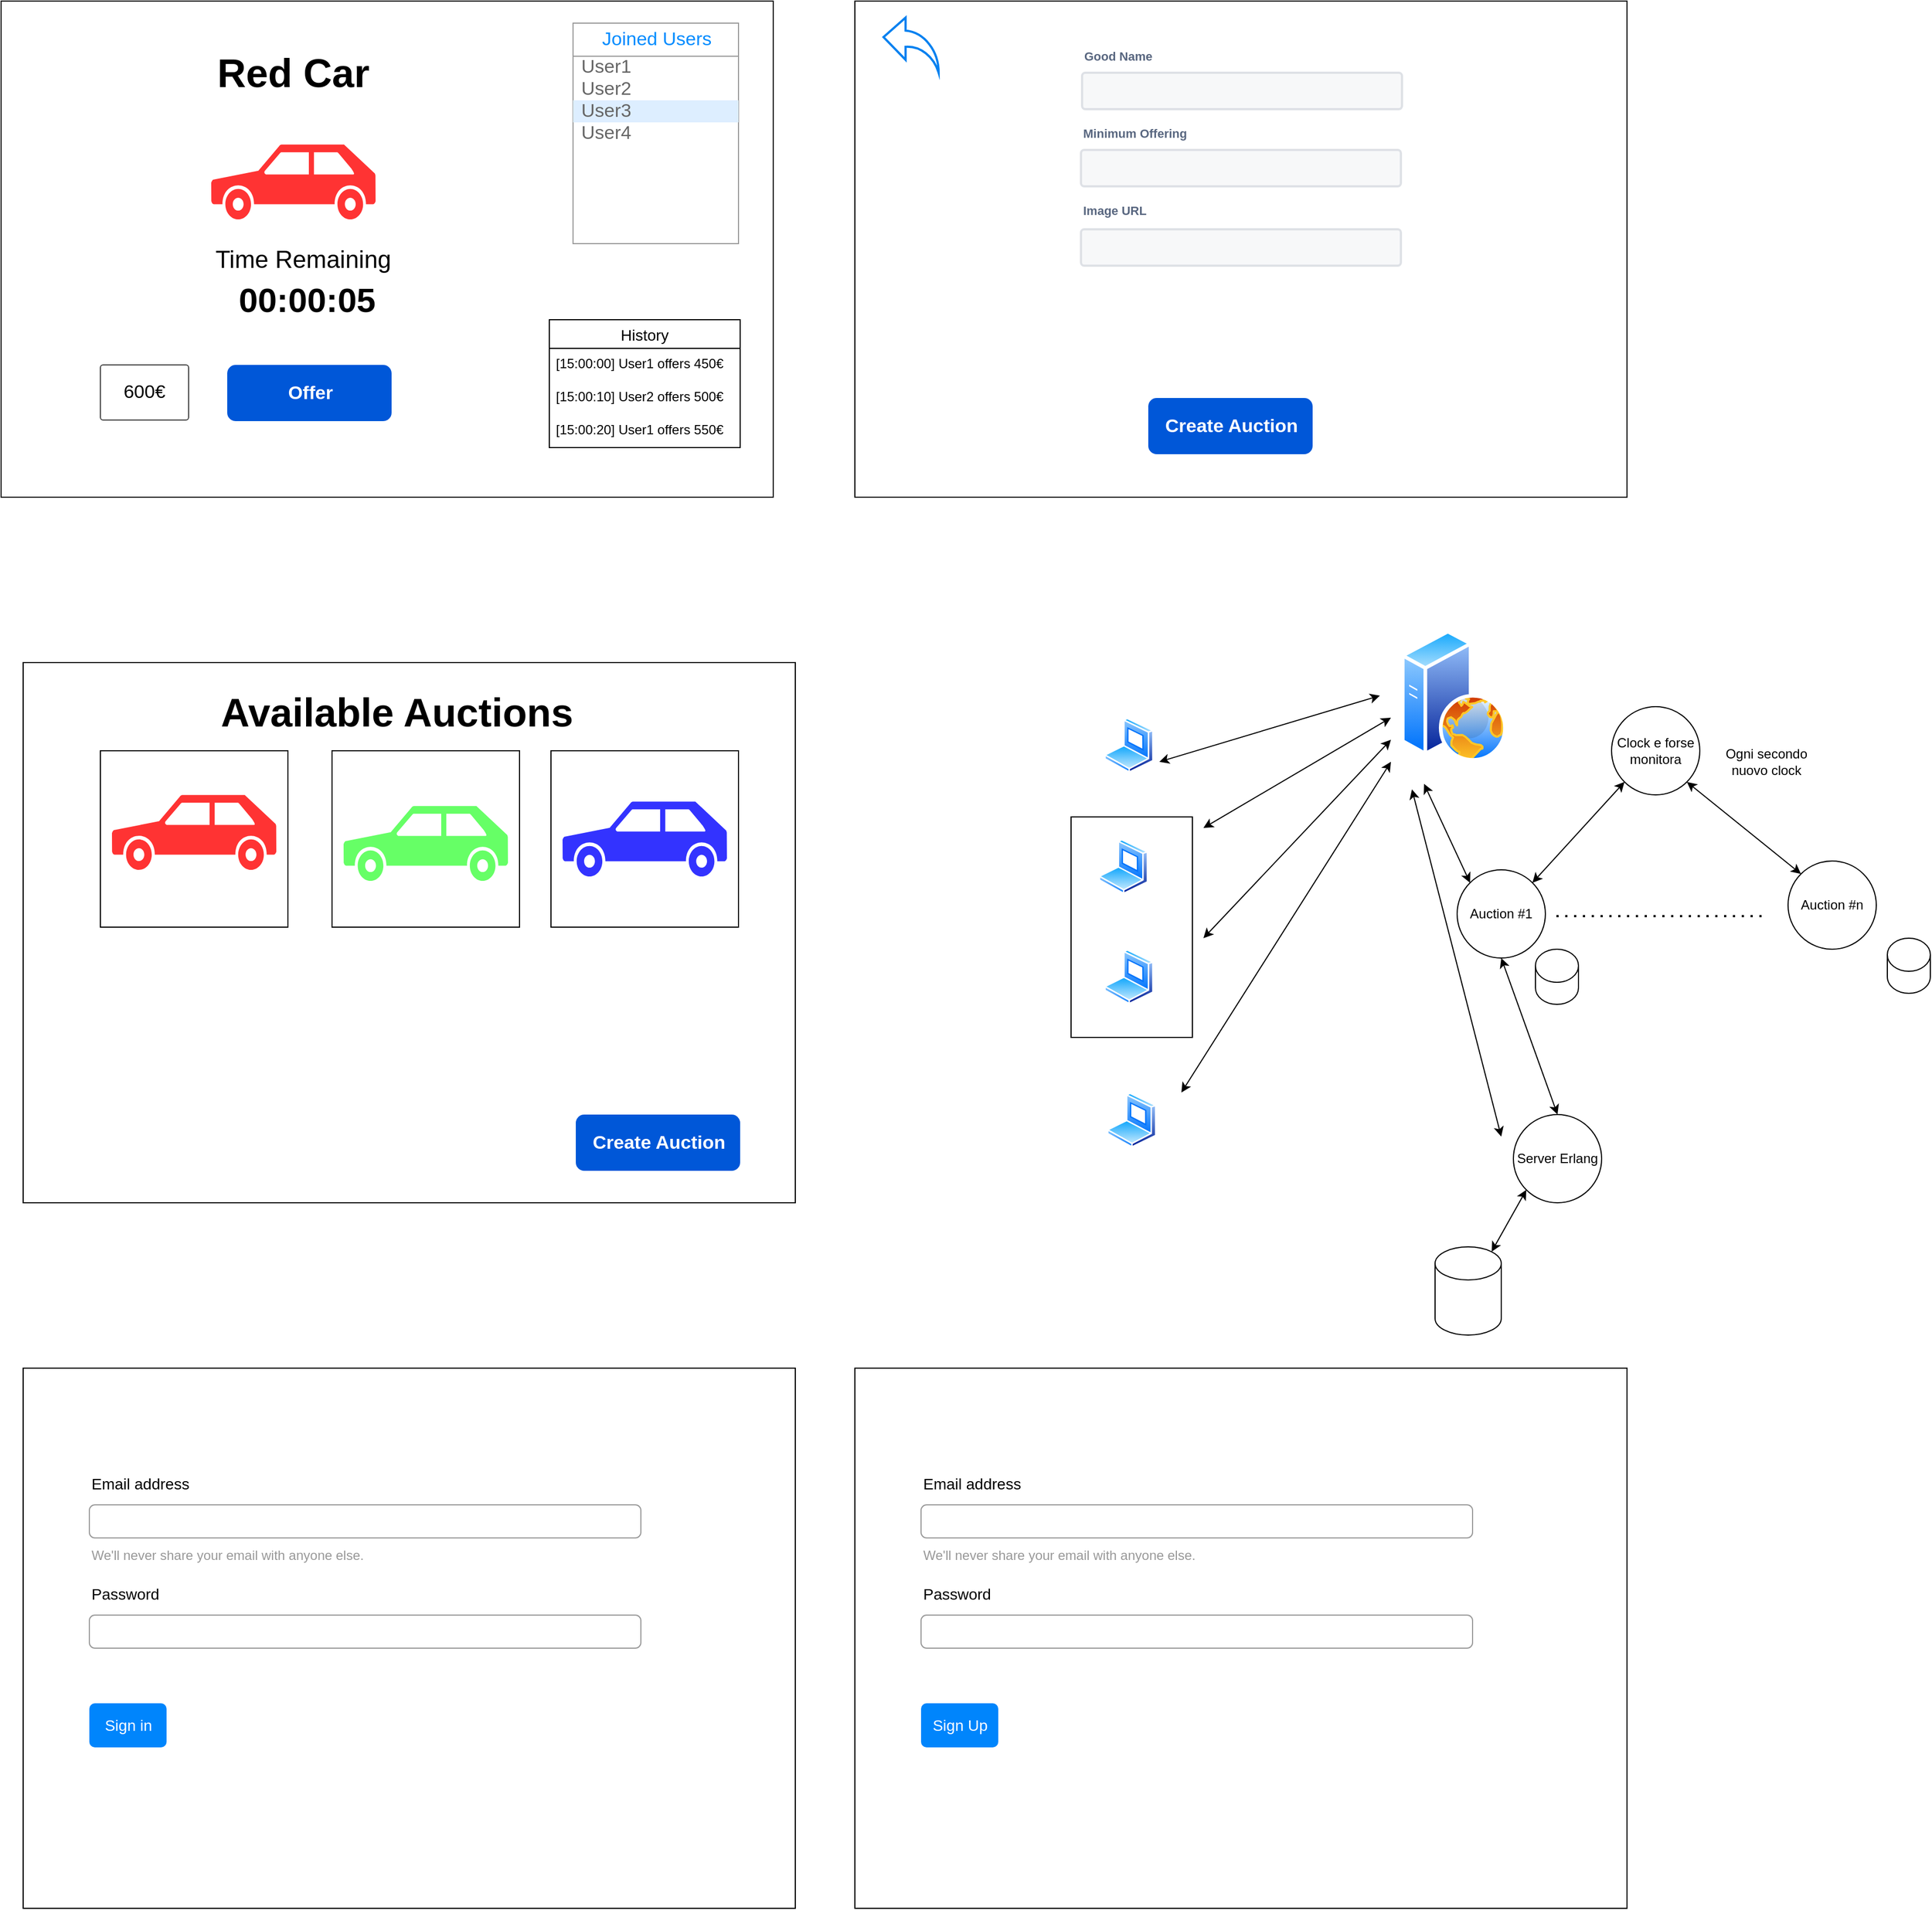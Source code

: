 <mxfile version="16.3.0" type="device"><diagram id="AAyC3lrXOzV0uvskXM_k" name="Page-1"><mxGraphModel dx="1346" dy="931" grid="1" gridSize="10" guides="1" tooltips="1" connect="1" arrows="1" fold="1" page="1" pageScale="1" pageWidth="827" pageHeight="1169" math="0" shadow="0"><root><mxCell id="0"/><mxCell id="1" parent="0"/><mxCell id="7mlAIiychvpbXb9Y0mKv-1" value="" style="rounded=0;whiteSpace=wrap;html=1;" parent="1" vertex="1"><mxGeometry x="180" y="180" width="700" height="450" as="geometry"/></mxCell><mxCell id="7mlAIiychvpbXb9Y0mKv-38" value="" style="strokeWidth=1;shadow=0;dashed=0;align=center;html=1;shape=mxgraph.mockup.forms.rrect;rSize=0;strokeColor=#999999;fillColor=#ffffff;" parent="1" vertex="1"><mxGeometry x="698.5" y="200" width="150" height="200" as="geometry"/></mxCell><mxCell id="7mlAIiychvpbXb9Y0mKv-39" value="Joined Users" style="strokeWidth=1;shadow=0;dashed=0;align=center;html=1;shape=mxgraph.mockup.forms.rrect;rSize=0;strokeColor=#999999;fontColor=#008cff;fontSize=17;fillColor=#ffffff;resizeWidth=1;" parent="7mlAIiychvpbXb9Y0mKv-38" vertex="1"><mxGeometry width="150" height="30" relative="1" as="geometry"/></mxCell><mxCell id="7mlAIiychvpbXb9Y0mKv-40" value="User1" style="strokeWidth=1;shadow=0;dashed=0;align=center;html=1;shape=mxgraph.mockup.forms.anchor;fontSize=17;fontColor=#666666;align=left;spacingLeft=5;resizeWidth=1;" parent="7mlAIiychvpbXb9Y0mKv-38" vertex="1"><mxGeometry width="150" height="20" relative="1" as="geometry"><mxPoint y="30" as="offset"/></mxGeometry></mxCell><mxCell id="7mlAIiychvpbXb9Y0mKv-41" value="User2" style="strokeWidth=1;shadow=0;dashed=0;align=center;html=1;shape=mxgraph.mockup.forms.anchor;fontSize=17;fontColor=#666666;align=left;spacingLeft=5;resizeWidth=1;" parent="7mlAIiychvpbXb9Y0mKv-38" vertex="1"><mxGeometry width="150" height="20" relative="1" as="geometry"><mxPoint y="50" as="offset"/></mxGeometry></mxCell><mxCell id="7mlAIiychvpbXb9Y0mKv-42" value="User3" style="strokeWidth=1;shadow=0;dashed=0;align=center;html=1;shape=mxgraph.mockup.forms.rrect;rSize=0;fontSize=17;fontColor=#666666;align=left;spacingLeft=5;fillColor=#ddeeff;strokeColor=none;resizeWidth=1;" parent="7mlAIiychvpbXb9Y0mKv-38" vertex="1"><mxGeometry width="150" height="20" relative="1" as="geometry"><mxPoint y="70" as="offset"/></mxGeometry></mxCell><mxCell id="7mlAIiychvpbXb9Y0mKv-43" value="User4" style="strokeWidth=1;shadow=0;dashed=0;align=center;html=1;shape=mxgraph.mockup.forms.anchor;fontSize=17;fontColor=#666666;align=left;spacingLeft=5;resizeWidth=1;" parent="7mlAIiychvpbXb9Y0mKv-38" vertex="1"><mxGeometry width="150" height="20" relative="1" as="geometry"><mxPoint y="90" as="offset"/></mxGeometry></mxCell><mxCell id="7mlAIiychvpbXb9Y0mKv-46" value="History" style="swimlane;fontStyle=0;childLayout=stackLayout;horizontal=1;startSize=26;horizontalStack=0;resizeParent=1;resizeParentMax=0;resizeLast=0;collapsible=1;marginBottom=0;align=center;fontSize=14;" parent="1" vertex="1"><mxGeometry x="677" y="469" width="173" height="116" as="geometry"/></mxCell><mxCell id="7mlAIiychvpbXb9Y0mKv-47" value="[15:00:00] User1 offers 450€" style="text;strokeColor=none;fillColor=none;spacingLeft=4;spacingRight=4;overflow=hidden;rotatable=0;points=[[0,0.5],[1,0.5]];portConstraint=eastwest;fontSize=12;" parent="7mlAIiychvpbXb9Y0mKv-46" vertex="1"><mxGeometry y="26" width="173" height="30" as="geometry"/></mxCell><mxCell id="7mlAIiychvpbXb9Y0mKv-48" value="[15:00:10] User2 offers 500€" style="text;strokeColor=none;fillColor=none;spacingLeft=4;spacingRight=4;overflow=hidden;rotatable=0;points=[[0,0.5],[1,0.5]];portConstraint=eastwest;fontSize=12;" parent="7mlAIiychvpbXb9Y0mKv-46" vertex="1"><mxGeometry y="56" width="173" height="30" as="geometry"/></mxCell><mxCell id="7mlAIiychvpbXb9Y0mKv-49" value="[15:00:20] User1 offers 550€" style="text;strokeColor=none;fillColor=none;spacingLeft=4;spacingRight=4;overflow=hidden;rotatable=0;points=[[0,0.5],[1,0.5]];portConstraint=eastwest;fontSize=12;" parent="7mlAIiychvpbXb9Y0mKv-46" vertex="1"><mxGeometry y="86" width="173" height="30" as="geometry"/></mxCell><mxCell id="7mlAIiychvpbXb9Y0mKv-50" value="" style="shape=mxgraph.signs.transportation.car_3;html=1;pointerEvents=1;fillColor=#FF3333;strokeColor=none;verticalLabelPosition=bottom;verticalAlign=top;align=center;" parent="1" vertex="1"><mxGeometry x="370.5" y="310" width="149" height="68" as="geometry"/></mxCell><mxCell id="7mlAIiychvpbXb9Y0mKv-51" value="&lt;b&gt;&lt;font style=&quot;font-size: 36px&quot;&gt;Red Car&lt;/font&gt;&lt;/b&gt;" style="text;html=1;strokeColor=none;fillColor=none;align=center;verticalAlign=middle;whiteSpace=wrap;rounded=0;" parent="1" vertex="1"><mxGeometry x="360" y="210" width="170" height="70" as="geometry"/></mxCell><mxCell id="7mlAIiychvpbXb9Y0mKv-52" value="Time Remaining" style="text;html=1;strokeColor=none;fillColor=none;align=center;verticalAlign=middle;whiteSpace=wrap;rounded=0;fontSize=22;" parent="1" vertex="1"><mxGeometry x="370.5" y="400" width="166" height="30" as="geometry"/></mxCell><mxCell id="7mlAIiychvpbXb9Y0mKv-53" value="&lt;b&gt;&lt;font style=&quot;font-size: 31px&quot;&gt;00:00:05&lt;/font&gt;&lt;/b&gt;" style="text;html=1;strokeColor=none;fillColor=none;align=center;verticalAlign=middle;whiteSpace=wrap;rounded=0;fontSize=22;" parent="1" vertex="1"><mxGeometry x="385" y="420" width="145" height="61" as="geometry"/></mxCell><mxCell id="7mlAIiychvpbXb9Y0mKv-55" value="&lt;b&gt;&lt;font style=&quot;font-size: 17px&quot;&gt;Offer&lt;/font&gt;&lt;/b&gt;" style="rounded=1;fillColor=#0057D8;align=center;strokeColor=none;html=1;fontColor=#ffffff;fontSize=12;sketch=0;" parent="1" vertex="1"><mxGeometry x="385" y="510" width="149" height="51" as="geometry"/></mxCell><mxCell id="7mlAIiychvpbXb9Y0mKv-57" value="&lt;font style=&quot;font-size: 17px&quot;&gt;600€&lt;/font&gt;" style="strokeWidth=1;html=1;shadow=0;dashed=0;shape=mxgraph.ios.iTextInput;strokeColor=#444444;buttonText=;fontSize=8;whiteSpace=wrap;align=center;fillColor=none;" parent="1" vertex="1"><mxGeometry x="270" y="510" width="80" height="50" as="geometry"/></mxCell><mxCell id="7mlAIiychvpbXb9Y0mKv-58" value="" style="rounded=0;whiteSpace=wrap;html=1;" parent="1" vertex="1"><mxGeometry x="200" y="780" width="700" height="490" as="geometry"/></mxCell><mxCell id="7mlAIiychvpbXb9Y0mKv-83" value="" style="shape=mxgraph.signs.transportation.car_3;html=1;pointerEvents=1;fillColor=#FF3333;strokeColor=none;verticalLabelPosition=bottom;verticalAlign=top;align=center;" parent="1" vertex="1"><mxGeometry x="280.5" y="900" width="149" height="68" as="geometry"/></mxCell><mxCell id="7mlAIiychvpbXb9Y0mKv-85" value="" style="rounded=0;whiteSpace=wrap;html=1;fontSize=17;fillColor=none;" parent="1" vertex="1"><mxGeometry x="480" y="860" width="170" height="160" as="geometry"/></mxCell><mxCell id="7mlAIiychvpbXb9Y0mKv-88" value="" style="shape=mxgraph.signs.transportation.car_3;html=1;pointerEvents=1;fillColor=#66FF66;strokeColor=none;verticalLabelPosition=bottom;verticalAlign=top;align=center;" parent="1" vertex="1"><mxGeometry x="490.5" y="910" width="149" height="68" as="geometry"/></mxCell><mxCell id="7mlAIiychvpbXb9Y0mKv-89" value="&lt;b&gt;&lt;font style=&quot;font-size: 17px&quot;&gt;Create Auction&lt;/font&gt;&lt;/b&gt;" style="rounded=1;fillColor=#0057D8;align=center;strokeColor=none;html=1;fontColor=#ffffff;fontSize=12;sketch=0;" parent="1" vertex="1"><mxGeometry x="701" y="1190" width="149" height="51" as="geometry"/></mxCell><mxCell id="7mlAIiychvpbXb9Y0mKv-90" value="&lt;b&gt;&lt;font style=&quot;font-size: 36px&quot;&gt;Available Auctions&lt;/font&gt;&lt;/b&gt;" style="text;html=1;strokeColor=none;fillColor=none;align=center;verticalAlign=middle;whiteSpace=wrap;rounded=0;" parent="1" vertex="1"><mxGeometry x="377" y="790" width="324" height="70" as="geometry"/></mxCell><mxCell id="7mlAIiychvpbXb9Y0mKv-91" value="" style="rounded=0;whiteSpace=wrap;html=1;fontSize=17;fillColor=none;" parent="1" vertex="1"><mxGeometry x="678.5" y="860" width="170" height="160" as="geometry"/></mxCell><mxCell id="7mlAIiychvpbXb9Y0mKv-92" value="" style="shape=mxgraph.signs.transportation.car_3;html=1;pointerEvents=1;fillColor=#3333FF;strokeColor=none;verticalLabelPosition=bottom;verticalAlign=top;align=center;" parent="1" vertex="1"><mxGeometry x="689" y="906" width="149" height="68" as="geometry"/></mxCell><mxCell id="7mlAIiychvpbXb9Y0mKv-93" value="" style="rounded=0;whiteSpace=wrap;html=1;fontSize=17;fillColor=none;" parent="1" vertex="1"><mxGeometry x="270" y="860" width="170" height="160" as="geometry"/></mxCell><mxCell id="7mlAIiychvpbXb9Y0mKv-94" value="" style="rounded=0;whiteSpace=wrap;html=1;" parent="1" vertex="1"><mxGeometry x="954" y="180" width="700" height="450" as="geometry"/></mxCell><mxCell id="7mlAIiychvpbXb9Y0mKv-95" value="" style="html=1;verticalLabelPosition=bottom;align=center;labelBackgroundColor=#ffffff;verticalAlign=top;strokeWidth=2;strokeColor=#0080F0;shadow=0;dashed=0;shape=mxgraph.ios7.icons.back;fontSize=36;fillColor=none;" parent="1" vertex="1"><mxGeometry x="980" y="195" width="50" height="50" as="geometry"/></mxCell><mxCell id="7mlAIiychvpbXb9Y0mKv-100" value="Minimum Offering" style="fillColor=none;strokeColor=none;html=1;fontSize=11;fontStyle=0;align=left;fontColor=#596780;fontStyle=1;fontSize=11" parent="1" vertex="1"><mxGeometry x="1159" y="290" width="240" height="20" as="geometry"/></mxCell><mxCell id="7mlAIiychvpbXb9Y0mKv-101" value="" style="rounded=1;arcSize=9;fillColor=#F7F8F9;align=left;spacingLeft=5;strokeColor=#DEE1E6;html=1;strokeWidth=2;fontColor=#596780;fontSize=12" parent="1" vertex="1"><mxGeometry x="1159" y="315" width="290" height="33" as="geometry"/></mxCell><mxCell id="7mlAIiychvpbXb9Y0mKv-102" value="Good Name" style="fillColor=none;strokeColor=none;html=1;fontSize=11;fontStyle=0;align=left;fontColor=#596780;fontStyle=1;fontSize=11" parent="1" vertex="1"><mxGeometry x="1160" y="220" width="240" height="20" as="geometry"/></mxCell><mxCell id="7mlAIiychvpbXb9Y0mKv-103" value="" style="rounded=1;arcSize=9;fillColor=#F7F8F9;align=left;spacingLeft=5;strokeColor=#DEE1E6;html=1;strokeWidth=2;fontColor=#596780;fontSize=12" parent="1" vertex="1"><mxGeometry x="1160" y="245" width="290" height="33" as="geometry"/></mxCell><mxCell id="7mlAIiychvpbXb9Y0mKv-104" value="Image URL" style="fillColor=none;strokeColor=none;html=1;fontSize=11;fontStyle=0;align=left;fontColor=#596780;fontStyle=1;fontSize=11" parent="1" vertex="1"><mxGeometry x="1159" y="360" width="240" height="20" as="geometry"/></mxCell><mxCell id="7mlAIiychvpbXb9Y0mKv-105" value="" style="rounded=1;arcSize=9;fillColor=#F7F8F9;align=left;spacingLeft=5;strokeColor=#DEE1E6;html=1;strokeWidth=2;fontColor=#596780;fontSize=12" parent="1" vertex="1"><mxGeometry x="1159" y="387" width="290" height="33" as="geometry"/></mxCell><mxCell id="7mlAIiychvpbXb9Y0mKv-106" value="&lt;b&gt;&lt;font style=&quot;font-size: 17px&quot;&gt;Create Auction&lt;/font&gt;&lt;/b&gt;" style="rounded=1;fillColor=#0057D8;align=center;strokeColor=none;html=1;fontColor=#ffffff;fontSize=12;sketch=0;" parent="1" vertex="1"><mxGeometry x="1220" y="540" width="149" height="51" as="geometry"/></mxCell><mxCell id="7mlAIiychvpbXb9Y0mKv-107" value="" style="rounded=0;whiteSpace=wrap;html=1;" parent="1" vertex="1"><mxGeometry x="200" y="1420" width="700" height="490" as="geometry"/></mxCell><mxCell id="7mlAIiychvpbXb9Y0mKv-108" value="Email address" style="fillColor=none;strokeColor=none;align=left;fontSize=14;" parent="1" vertex="1"><mxGeometry width="260" height="40" relative="1" as="geometry"><mxPoint x="260" y="1504" as="offset"/></mxGeometry></mxCell><mxCell id="7mlAIiychvpbXb9Y0mKv-109" value="" style="html=1;shadow=0;dashed=0;shape=mxgraph.bootstrap.rrect;rSize=5;fillColor=none;strokeColor=#999999;align=left;spacing=15;fontSize=14;fontColor=#6C767D;" parent="1" vertex="1"><mxGeometry width="500" height="30" relative="1" as="geometry"><mxPoint x="260" y="1544" as="offset"/></mxGeometry></mxCell><mxCell id="7mlAIiychvpbXb9Y0mKv-110" value="We'll never share your email with anyone else." style="fillColor=none;strokeColor=none;align=left;spacing=2;fontSize=12;fontColor=#999999;" parent="1" vertex="1"><mxGeometry width="260" height="30" relative="1" as="geometry"><mxPoint x="260" y="1574" as="offset"/></mxGeometry></mxCell><mxCell id="7mlAIiychvpbXb9Y0mKv-111" value="Password" style="fillColor=none;strokeColor=none;align=left;fontSize=14;" parent="1" vertex="1"><mxGeometry width="260" height="40" relative="1" as="geometry"><mxPoint x="260" y="1604" as="offset"/></mxGeometry></mxCell><mxCell id="7mlAIiychvpbXb9Y0mKv-112" value="" style="html=1;shadow=0;dashed=0;shape=mxgraph.bootstrap.rrect;rSize=5;fillColor=none;strokeColor=#999999;align=left;spacing=15;fontSize=14;fontColor=#6C767D;" parent="1" vertex="1"><mxGeometry width="500" height="30" relative="1" as="geometry"><mxPoint x="260" y="1644" as="offset"/></mxGeometry></mxCell><mxCell id="7mlAIiychvpbXb9Y0mKv-114" value="Sign in" style="html=1;shadow=0;dashed=0;shape=mxgraph.bootstrap.rrect;rSize=5;fillColor=#0085FC;strokeColor=none;align=center;fontSize=14;fontColor=#FFFFFF;" parent="1" vertex="1"><mxGeometry width="70" height="40" relative="1" as="geometry"><mxPoint x="260" y="1724" as="offset"/></mxGeometry></mxCell><mxCell id="7mlAIiychvpbXb9Y0mKv-116" value="" style="rounded=0;whiteSpace=wrap;html=1;" parent="1" vertex="1"><mxGeometry x="954" y="1420" width="700" height="490" as="geometry"/></mxCell><mxCell id="7mlAIiychvpbXb9Y0mKv-117" value="Email address" style="fillColor=none;strokeColor=none;align=left;fontSize=14;" parent="1" vertex="1"><mxGeometry x="1014" y="1504" width="260" height="40" as="geometry"/></mxCell><mxCell id="7mlAIiychvpbXb9Y0mKv-118" value="" style="html=1;shadow=0;dashed=0;shape=mxgraph.bootstrap.rrect;rSize=5;fillColor=none;strokeColor=#999999;align=left;spacing=15;fontSize=14;fontColor=#6C767D;" parent="1" vertex="1"><mxGeometry x="1014" y="1544" width="500" height="30" as="geometry"/></mxCell><mxCell id="7mlAIiychvpbXb9Y0mKv-119" value="We'll never share your email with anyone else." style="fillColor=none;strokeColor=none;align=left;spacing=2;fontSize=12;fontColor=#999999;" parent="1" vertex="1"><mxGeometry x="1014" y="1574" width="260" height="30" as="geometry"/></mxCell><mxCell id="7mlAIiychvpbXb9Y0mKv-120" value="Password" style="fillColor=none;strokeColor=none;align=left;fontSize=14;" parent="1" vertex="1"><mxGeometry x="1014" y="1604" width="260" height="40" as="geometry"/></mxCell><mxCell id="7mlAIiychvpbXb9Y0mKv-121" value="" style="html=1;shadow=0;dashed=0;shape=mxgraph.bootstrap.rrect;rSize=5;fillColor=none;strokeColor=#999999;align=left;spacing=15;fontSize=14;fontColor=#6C767D;" parent="1" vertex="1"><mxGeometry x="1014" y="1644" width="500" height="30" as="geometry"/></mxCell><mxCell id="7mlAIiychvpbXb9Y0mKv-122" value="Sign Up" style="html=1;shadow=0;dashed=0;shape=mxgraph.bootstrap.rrect;rSize=5;fillColor=#0085FC;strokeColor=none;align=center;fontSize=14;fontColor=#FFFFFF;" parent="1" vertex="1"><mxGeometry x="1014" y="1724" width="70" height="40" as="geometry"/></mxCell><mxCell id="nW9M0cd0e0X061YmGpTz-1" value="Server Erlang" style="ellipse;whiteSpace=wrap;html=1;aspect=fixed;" parent="1" vertex="1"><mxGeometry x="1551" y="1190" width="80" height="80" as="geometry"/></mxCell><mxCell id="nW9M0cd0e0X061YmGpTz-2" value="" style="shape=cylinder3;whiteSpace=wrap;html=1;boundedLbl=1;backgroundOutline=1;size=15;" parent="1" vertex="1"><mxGeometry x="1480" y="1310" width="60" height="80" as="geometry"/></mxCell><mxCell id="nW9M0cd0e0X061YmGpTz-3" value="" style="aspect=fixed;perimeter=ellipsePerimeter;html=1;align=center;shadow=0;dashed=0;spacingTop=3;image;image=img/lib/active_directory/web_server.svg;" parent="1" vertex="1"><mxGeometry x="1449" y="750" width="96" height="120" as="geometry"/></mxCell><mxCell id="nW9M0cd0e0X061YmGpTz-4" value="" style="aspect=fixed;perimeter=ellipsePerimeter;html=1;align=center;shadow=0;dashed=0;spacingTop=3;image;image=img/lib/active_directory/laptop_client.svg;" parent="1" vertex="1"><mxGeometry x="1175" y="940" width="45" height="50" as="geometry"/></mxCell><mxCell id="nW9M0cd0e0X061YmGpTz-5" value="" style="aspect=fixed;perimeter=ellipsePerimeter;html=1;align=center;shadow=0;dashed=0;spacingTop=3;image;image=img/lib/active_directory/laptop_client.svg;" parent="1" vertex="1"><mxGeometry x="1180" y="1040" width="45" height="50" as="geometry"/></mxCell><mxCell id="nW9M0cd0e0X061YmGpTz-6" value="" style="aspect=fixed;perimeter=ellipsePerimeter;html=1;align=center;shadow=0;dashed=0;spacingTop=3;image;image=img/lib/active_directory/laptop_client.svg;" parent="1" vertex="1"><mxGeometry x="1180" y="830" width="45" height="50" as="geometry"/></mxCell><mxCell id="nW9M0cd0e0X061YmGpTz-7" value="" style="endArrow=classic;startArrow=classic;html=1;rounded=0;" parent="1" edge="1"><mxGeometry width="50" height="50" relative="1" as="geometry"><mxPoint x="1270" y="1030" as="sourcePoint"/><mxPoint x="1440" y="850" as="targetPoint"/></mxGeometry></mxCell><mxCell id="nW9M0cd0e0X061YmGpTz-8" value="" style="endArrow=classic;startArrow=classic;html=1;rounded=0;" parent="1" edge="1"><mxGeometry width="50" height="50" relative="1" as="geometry"><mxPoint x="1270" y="930" as="sourcePoint"/><mxPoint x="1440" y="830" as="targetPoint"/></mxGeometry></mxCell><mxCell id="nW9M0cd0e0X061YmGpTz-9" value="" style="endArrow=classic;startArrow=classic;html=1;rounded=0;" parent="1" edge="1"><mxGeometry width="50" height="50" relative="1" as="geometry"><mxPoint x="1230" y="870" as="sourcePoint"/><mxPoint x="1430" y="810" as="targetPoint"/></mxGeometry></mxCell><mxCell id="nW9M0cd0e0X061YmGpTz-10" value="" style="rounded=0;whiteSpace=wrap;html=1;fillColor=none;" parent="1" vertex="1"><mxGeometry x="1150" y="920" width="110" height="200" as="geometry"/></mxCell><mxCell id="nW9M0cd0e0X061YmGpTz-12" value="Auction #1" style="ellipse;whiteSpace=wrap;html=1;aspect=fixed;" parent="1" vertex="1"><mxGeometry x="1500" y="968" width="80" height="80" as="geometry"/></mxCell><mxCell id="nW9M0cd0e0X061YmGpTz-13" value="" style="endArrow=classic;startArrow=classic;html=1;rounded=0;entryX=0;entryY=0;entryDx=0;entryDy=0;" parent="1" target="nW9M0cd0e0X061YmGpTz-12" edge="1"><mxGeometry width="50" height="50" relative="1" as="geometry"><mxPoint x="1470" y="890" as="sourcePoint"/><mxPoint x="1450" y="1020" as="targetPoint"/></mxGeometry></mxCell><mxCell id="nW9M0cd0e0X061YmGpTz-15" value="" style="endArrow=classic;startArrow=classic;html=1;rounded=0;exitX=0.855;exitY=0;exitDx=0;exitDy=4.35;exitPerimeter=0;entryX=0;entryY=1;entryDx=0;entryDy=0;" parent="1" source="nW9M0cd0e0X061YmGpTz-2" target="nW9M0cd0e0X061YmGpTz-1" edge="1"><mxGeometry width="50" height="50" relative="1" as="geometry"><mxPoint x="1471" y="1300" as="sourcePoint"/><mxPoint x="1521" y="1250" as="targetPoint"/></mxGeometry></mxCell><mxCell id="nW9M0cd0e0X061YmGpTz-17" value="Clock e forse monitora" style="ellipse;whiteSpace=wrap;html=1;aspect=fixed;fillColor=none;" parent="1" vertex="1"><mxGeometry x="1640" y="820" width="80" height="80" as="geometry"/></mxCell><mxCell id="nW9M0cd0e0X061YmGpTz-18" value="" style="endArrow=classic;startArrow=classic;html=1;rounded=0;exitX=1;exitY=0;exitDx=0;exitDy=0;entryX=0;entryY=1;entryDx=0;entryDy=0;" parent="1" source="nW9M0cd0e0X061YmGpTz-12" target="nW9M0cd0e0X061YmGpTz-17" edge="1"><mxGeometry width="50" height="50" relative="1" as="geometry"><mxPoint x="1640" y="980" as="sourcePoint"/><mxPoint x="1690" y="930" as="targetPoint"/></mxGeometry></mxCell><mxCell id="nW9M0cd0e0X061YmGpTz-19" value="" style="endArrow=none;dashed=1;html=1;dashPattern=1 3;strokeWidth=2;rounded=0;" parent="1" edge="1"><mxGeometry width="50" height="50" relative="1" as="geometry"><mxPoint x="1590" y="1010" as="sourcePoint"/><mxPoint x="1780" y="1010" as="targetPoint"/></mxGeometry></mxCell><mxCell id="nW9M0cd0e0X061YmGpTz-20" value="" style="endArrow=classic;startArrow=classic;html=1;rounded=0;entryX=0.5;entryY=1;entryDx=0;entryDy=0;exitX=0.5;exitY=0;exitDx=0;exitDy=0;" parent="1" source="nW9M0cd0e0X061YmGpTz-1" target="nW9M0cd0e0X061YmGpTz-12" edge="1"><mxGeometry width="50" height="50" relative="1" as="geometry"><mxPoint x="1580" y="1180" as="sourcePoint"/><mxPoint x="1630" y="1130" as="targetPoint"/></mxGeometry></mxCell><mxCell id="nW9M0cd0e0X061YmGpTz-21" value="Auction #n" style="ellipse;whiteSpace=wrap;html=1;aspect=fixed;fillColor=none;" parent="1" vertex="1"><mxGeometry x="1800" y="960" width="80" height="80" as="geometry"/></mxCell><mxCell id="nW9M0cd0e0X061YmGpTz-22" value="" style="endArrow=classic;startArrow=classic;html=1;rounded=0;entryX=1;entryY=1;entryDx=0;entryDy=0;exitX=0;exitY=0;exitDx=0;exitDy=0;" parent="1" source="nW9M0cd0e0X061YmGpTz-21" target="nW9M0cd0e0X061YmGpTz-17" edge="1"><mxGeometry width="50" height="50" relative="1" as="geometry"><mxPoint x="1750" y="950" as="sourcePoint"/><mxPoint x="1800" y="900" as="targetPoint"/></mxGeometry></mxCell><mxCell id="nW9M0cd0e0X061YmGpTz-25" value="" style="endArrow=classic;startArrow=classic;html=1;rounded=0;" parent="1" edge="1"><mxGeometry width="50" height="50" relative="1" as="geometry"><mxPoint x="1250" y="1170" as="sourcePoint"/><mxPoint x="1440" y="870" as="targetPoint"/></mxGeometry></mxCell><mxCell id="nW9M0cd0e0X061YmGpTz-26" value="" style="aspect=fixed;perimeter=ellipsePerimeter;html=1;align=center;shadow=0;dashed=0;spacingTop=3;image;image=img/lib/active_directory/laptop_client.svg;" parent="1" vertex="1"><mxGeometry x="1182.5" y="1170" width="45" height="50" as="geometry"/></mxCell><mxCell id="WPU91FtjiszEBrVIJGpt-2" value="Ogni secondo &lt;br&gt;nuovo clock" style="text;html=1;align=center;verticalAlign=middle;resizable=0;points=[];autosize=1;strokeColor=none;fillColor=none;" vertex="1" parent="1"><mxGeometry x="1735" y="855" width="90" height="30" as="geometry"/></mxCell><mxCell id="WPU91FtjiszEBrVIJGpt-3" value="" style="endArrow=classic;startArrow=classic;html=1;rounded=0;" edge="1" parent="1"><mxGeometry width="50" height="50" relative="1" as="geometry"><mxPoint x="1459.02" y="895.0" as="sourcePoint"/><mxPoint x="1540" y="1210" as="targetPoint"/></mxGeometry></mxCell><mxCell id="WPU91FtjiszEBrVIJGpt-4" value="" style="shape=cylinder3;whiteSpace=wrap;html=1;boundedLbl=1;backgroundOutline=1;size=15;" vertex="1" parent="1"><mxGeometry x="1571" y="1040" width="39" height="50" as="geometry"/></mxCell><mxCell id="WPU91FtjiszEBrVIJGpt-5" value="" style="shape=cylinder3;whiteSpace=wrap;html=1;boundedLbl=1;backgroundOutline=1;size=15;" vertex="1" parent="1"><mxGeometry x="1890" y="1030" width="39" height="50" as="geometry"/></mxCell></root></mxGraphModel></diagram></mxfile>
